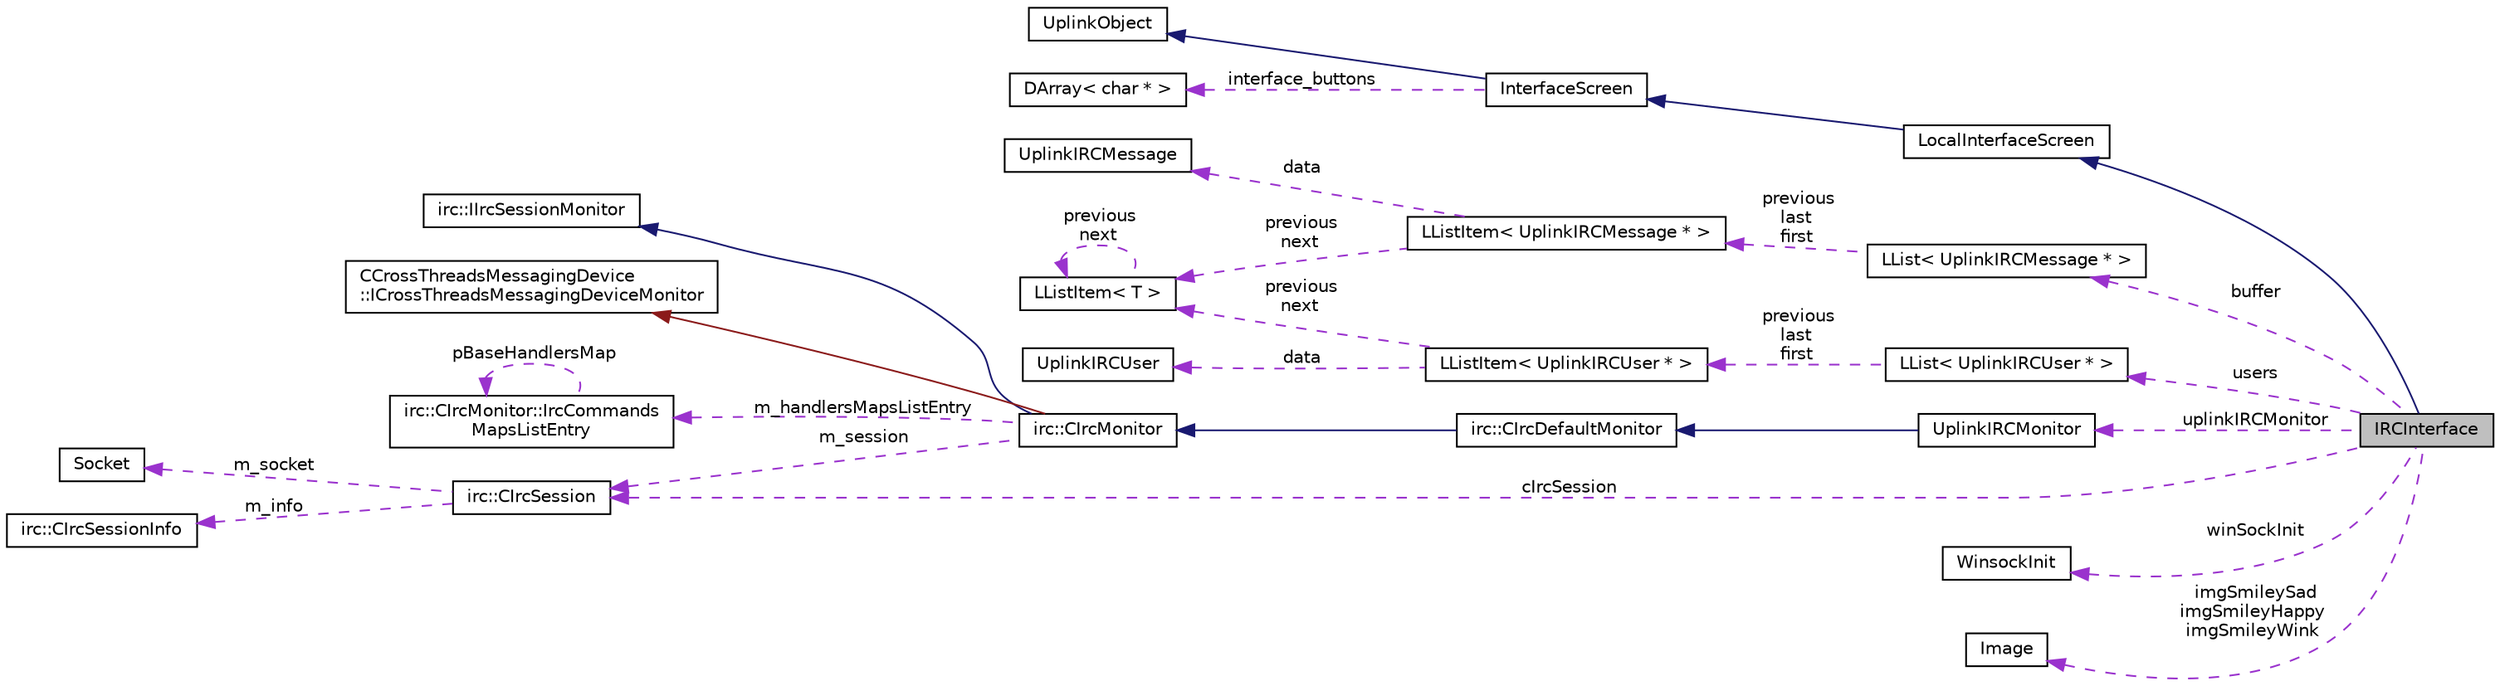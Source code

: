 digraph "IRCInterface"
{
 // LATEX_PDF_SIZE
  edge [fontname="Helvetica",fontsize="10",labelfontname="Helvetica",labelfontsize="10"];
  node [fontname="Helvetica",fontsize="10",shape=record];
  rankdir="LR";
  Node1 [label="IRCInterface",height=0.2,width=0.4,color="black", fillcolor="grey75", style="filled", fontcolor="black",tooltip="Screen for the IRC client."];
  Node2 -> Node1 [dir="back",color="midnightblue",fontsize="10",style="solid",fontname="Helvetica"];
  Node2 [label="LocalInterfaceScreen",height=0.2,width=0.4,color="black", fillcolor="white", style="filled",URL="$classLocalInterfaceScreen.html",tooltip="Screen that provides basic functionality of other screens."];
  Node3 -> Node2 [dir="back",color="midnightblue",fontsize="10",style="solid",fontname="Helvetica"];
  Node3 [label="InterfaceScreen",height=0.2,width=0.4,color="black", fillcolor="white", style="filled",URL="$classInterfaceScreen.html",tooltip="InterfaceScreen Class Object."];
  Node4 -> Node3 [dir="back",color="midnightblue",fontsize="10",style="solid",fontname="Helvetica"];
  Node4 [label="UplinkObject",height=0.2,width=0.4,color="black", fillcolor="white", style="filled",URL="$classUplinkObject.html",tooltip="UplinkObject base class."];
  Node5 -> Node3 [dir="back",color="darkorchid3",fontsize="10",style="dashed",label=" interface_buttons" ,fontname="Helvetica"];
  Node5 [label="DArray\< char * \>",height=0.2,width=0.4,color="black", fillcolor="white", style="filled",URL="$classDArray.html",tooltip=" "];
  Node6 -> Node1 [dir="back",color="darkorchid3",fontsize="10",style="dashed",label=" buffer" ,fontname="Helvetica"];
  Node6 [label="LList\< UplinkIRCMessage * \>",height=0.2,width=0.4,color="black", fillcolor="white", style="filled",URL="$classLList.html",tooltip=" "];
  Node7 -> Node6 [dir="back",color="darkorchid3",fontsize="10",style="dashed",label=" previous\nlast\nfirst" ,fontname="Helvetica"];
  Node7 [label="LListItem\< UplinkIRCMessage * \>",height=0.2,width=0.4,color="black", fillcolor="white", style="filled",URL="$classLListItem.html",tooltip=" "];
  Node8 -> Node7 [dir="back",color="darkorchid3",fontsize="10",style="dashed",label=" data" ,fontname="Helvetica"];
  Node8 [label="UplinkIRCMessage",height=0.2,width=0.4,color="black", fillcolor="white", style="filled",URL="$classUplinkIRCMessage.html",tooltip="IRC Message."];
  Node9 -> Node7 [dir="back",color="darkorchid3",fontsize="10",style="dashed",label=" previous\nnext" ,fontname="Helvetica"];
  Node9 [label="LListItem\< T \>",height=0.2,width=0.4,color="black", fillcolor="white", style="filled",URL="$classLListItem.html",tooltip=" "];
  Node9 -> Node9 [dir="back",color="darkorchid3",fontsize="10",style="dashed",label=" previous\nnext" ,fontname="Helvetica"];
  Node10 -> Node1 [dir="back",color="darkorchid3",fontsize="10",style="dashed",label=" users" ,fontname="Helvetica"];
  Node10 [label="LList\< UplinkIRCUser * \>",height=0.2,width=0.4,color="black", fillcolor="white", style="filled",URL="$classLList.html",tooltip=" "];
  Node11 -> Node10 [dir="back",color="darkorchid3",fontsize="10",style="dashed",label=" previous\nlast\nfirst" ,fontname="Helvetica"];
  Node11 [label="LListItem\< UplinkIRCUser * \>",height=0.2,width=0.4,color="black", fillcolor="white", style="filled",URL="$classLListItem.html",tooltip=" "];
  Node12 -> Node11 [dir="back",color="darkorchid3",fontsize="10",style="dashed",label=" data" ,fontname="Helvetica"];
  Node12 [label="UplinkIRCUser",height=0.2,width=0.4,color="black", fillcolor="white", style="filled",URL="$classUplinkIRCUser.html",tooltip="IRC User."];
  Node9 -> Node11 [dir="back",color="darkorchid3",fontsize="10",style="dashed",label=" previous\nnext" ,fontname="Helvetica"];
  Node13 -> Node1 [dir="back",color="darkorchid3",fontsize="10",style="dashed",label=" cIrcSession" ,fontname="Helvetica"];
  Node13 [label="irc::CIrcSession",height=0.2,width=0.4,color="black", fillcolor="white", style="filled",URL="$classirc_1_1CIrcSession.html",tooltip=" "];
  Node14 -> Node13 [dir="back",color="darkorchid3",fontsize="10",style="dashed",label=" m_socket" ,fontname="Helvetica"];
  Node14 [label="Socket",height=0.2,width=0.4,color="black", fillcolor="white", style="filled",URL="$classSocket.html",tooltip=" "];
  Node15 -> Node13 [dir="back",color="darkorchid3",fontsize="10",style="dashed",label=" m_info" ,fontname="Helvetica"];
  Node15 [label="irc::CIrcSessionInfo",height=0.2,width=0.4,color="black", fillcolor="white", style="filled",URL="$structirc_1_1CIrcSessionInfo.html",tooltip=" "];
  Node16 -> Node1 [dir="back",color="darkorchid3",fontsize="10",style="dashed",label=" winSockInit" ,fontname="Helvetica"];
  Node16 [label="WinsockInit",height=0.2,width=0.4,color="black", fillcolor="white", style="filled",URL="$classWinsockInit.html",tooltip=" "];
  Node17 -> Node1 [dir="back",color="darkorchid3",fontsize="10",style="dashed",label=" imgSmileySad\nimgSmileyHappy\nimgSmileyWink" ,fontname="Helvetica"];
  Node17 [label="Image",height=0.2,width=0.4,color="black", fillcolor="white", style="filled",URL="$classImage.html",tooltip=" "];
  Node18 -> Node1 [dir="back",color="darkorchid3",fontsize="10",style="dashed",label=" uplinkIRCMonitor" ,fontname="Helvetica"];
  Node18 [label="UplinkIRCMonitor",height=0.2,width=0.4,color="black", fillcolor="white", style="filled",URL="$classUplinkIRCMonitor.html",tooltip=" "];
  Node19 -> Node18 [dir="back",color="midnightblue",fontsize="10",style="solid",fontname="Helvetica"];
  Node19 [label="irc::CIrcDefaultMonitor",height=0.2,width=0.4,color="black", fillcolor="white", style="filled",URL="$classirc_1_1CIrcDefaultMonitor.html",tooltip=" "];
  Node20 -> Node19 [dir="back",color="midnightblue",fontsize="10",style="solid",fontname="Helvetica"];
  Node20 [label="irc::CIrcMonitor",height=0.2,width=0.4,color="black", fillcolor="white", style="filled",URL="$classirc_1_1CIrcMonitor.html",tooltip=" "];
  Node21 -> Node20 [dir="back",color="midnightblue",fontsize="10",style="solid",fontname="Helvetica"];
  Node21 [label="irc::IIrcSessionMonitor",height=0.2,width=0.4,color="black", fillcolor="white", style="filled",URL="$structirc_1_1IIrcSessionMonitor.html",tooltip=" "];
  Node22 -> Node20 [dir="back",color="firebrick4",fontsize="10",style="solid",fontname="Helvetica"];
  Node22 [label="CCrossThreadsMessagingDevice\l::ICrossThreadsMessagingDeviceMonitor",height=0.2,width=0.4,color="black", fillcolor="white", style="filled",URL="$structCCrossThreadsMessagingDevice_1_1ICrossThreadsMessagingDeviceMonitor.html",tooltip=" "];
  Node13 -> Node20 [dir="back",color="darkorchid3",fontsize="10",style="dashed",label=" m_session" ,fontname="Helvetica"];
  Node23 -> Node20 [dir="back",color="darkorchid3",fontsize="10",style="dashed",label=" m_handlersMapsListEntry" ,fontname="Helvetica"];
  Node23 [label="irc::CIrcMonitor::IrcCommands\lMapsListEntry",height=0.2,width=0.4,color="black", fillcolor="white", style="filled",URL="$structirc_1_1CIrcMonitor_1_1IrcCommandsMapsListEntry.html",tooltip=" "];
  Node23 -> Node23 [dir="back",color="darkorchid3",fontsize="10",style="dashed",label=" pBaseHandlersMap" ,fontname="Helvetica"];
}
